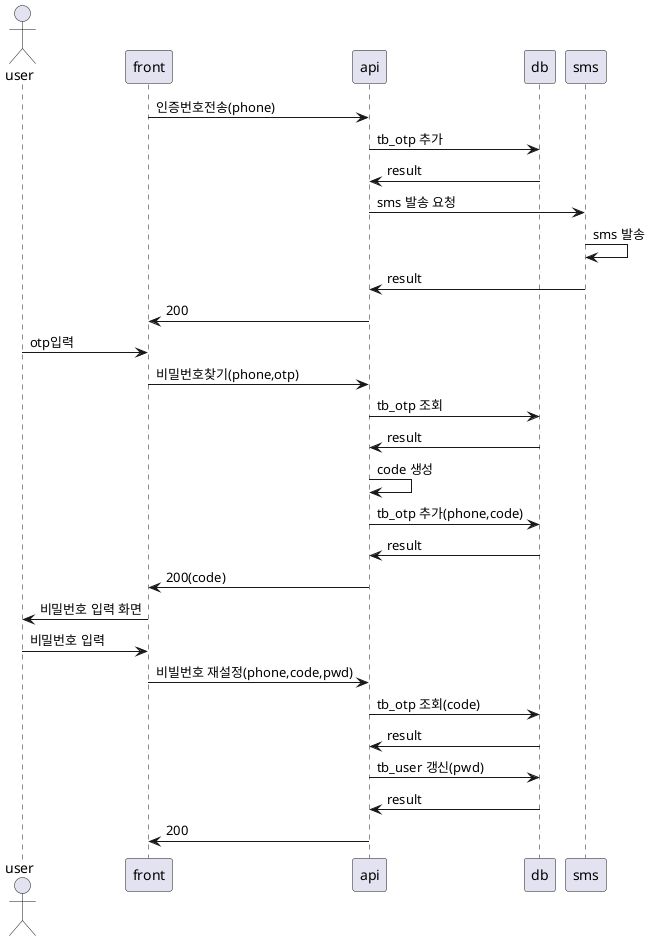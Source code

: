 @startuml

actor user
participant front
participant api 
participant db 
participant sms 

front->api: 인증번호전송(phone)
api->db: tb_otp 추가
db->api: result
api->sms: sms 발송 요청
sms->sms: sms 발송
sms->api: result
api->front: 200
user->front: otp입력

front->api: 비밀번호찾기(phone,otp)
api->db: tb_otp 조회
db->api: result
api->api: code 생성
api->db: tb_otp 추가(phone,code)
db->api: result
api->front: 200(code)

front->user: 비밀번호 입력 화면
user->front: 비밀번호 입력

front->api: 비빌번호 재설정(phone,code,pwd)
api->db: tb_otp 조회(code)
db->api: result
api->db: tb_user 갱신(pwd)
db->api: result
api->front: 200

@enduml
